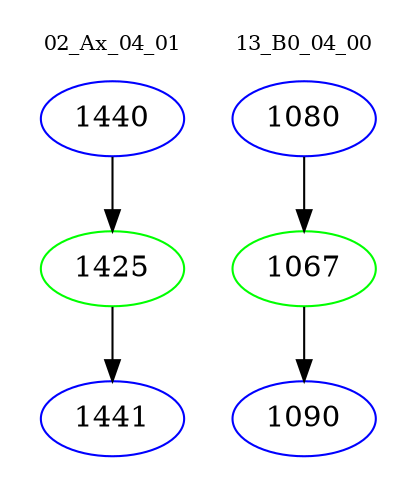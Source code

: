 digraph{
subgraph cluster_0 {
color = white
label = "02_Ax_04_01";
fontsize=10;
T0_1440 [label="1440", color="blue"]
T0_1440 -> T0_1425 [color="black"]
T0_1425 [label="1425", color="green"]
T0_1425 -> T0_1441 [color="black"]
T0_1441 [label="1441", color="blue"]
}
subgraph cluster_1 {
color = white
label = "13_B0_04_00";
fontsize=10;
T1_1080 [label="1080", color="blue"]
T1_1080 -> T1_1067 [color="black"]
T1_1067 [label="1067", color="green"]
T1_1067 -> T1_1090 [color="black"]
T1_1090 [label="1090", color="blue"]
}
}
